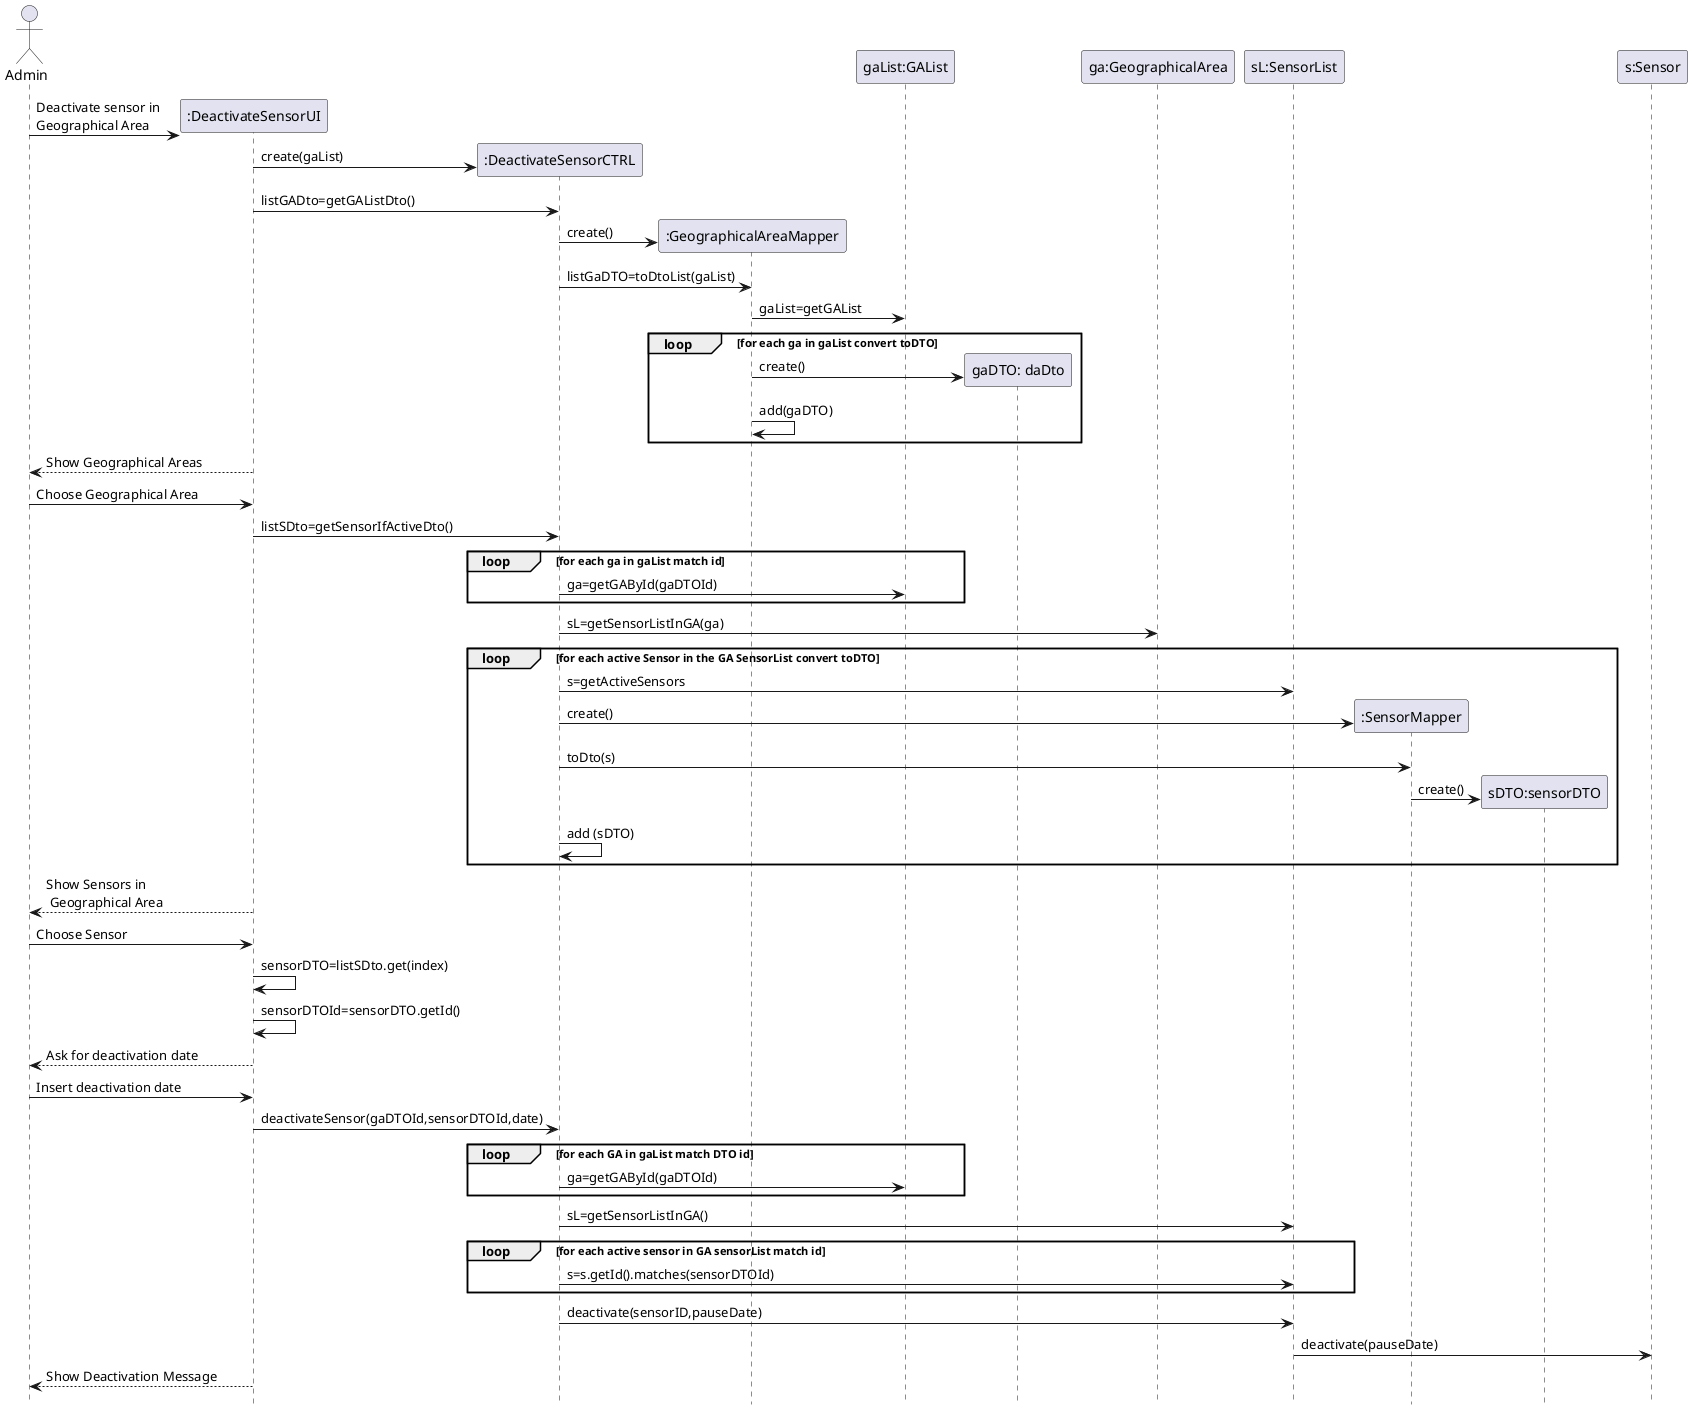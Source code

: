 @startuml
hidefootbox
actor Admin

create ":DeactivateSensorUI"
Admin -> ":DeactivateSensorUI":  Deactivate sensor in \nGeographical Area
create ":DeactivateSensorCTRL"
":DeactivateSensorUI" -> ":DeactivateSensorCTRL": create(gaList)

":DeactivateSensorUI" -> ":DeactivateSensorCTRL": listGADto=getGAListDto()

create ":GeographicalAreaMapper"
":DeactivateSensorCTRL"->":GeographicalAreaMapper":create()
":DeactivateSensorCTRL"->":GeographicalAreaMapper":listGaDTO=toDtoList(gaList)
":GeographicalAreaMapper" -> "gaList:GAList": gaList=getGAList

loop for each ga in gaList convert toDTO
create "gaDTO: daDto"
":GeographicalAreaMapper"->"gaDTO: daDto":create()
":GeographicalAreaMapper"->":GeographicalAreaMapper":add(gaDTO)
end

Admin <-- ":DeactivateSensorUI": Show Geographical Areas
Admin -> ":DeactivateSensorUI": Choose Geographical Area


":DeactivateSensorUI" -> ":DeactivateSensorCTRL": listSDto=getSensorIfActiveDto()
loop for each ga in gaList match id
":DeactivateSensorCTRL"->"gaList:GAList": ga=getGAById(gaDTOId)
end

":DeactivateSensorCTRL"->"ga:GeographicalArea":sL=getSensorListInGA(ga)

loop for each active Sensor in the GA SensorList convert toDTO
":DeactivateSensorCTRL" -> "sL:SensorList":s=getActiveSensors
create ":SensorMapper"
":DeactivateSensorCTRL"->":SensorMapper":create()
":DeactivateSensorCTRL"->":SensorMapper":toDto(s)
create "sDTO:sensorDTO"
":SensorMapper"->"sDTO:sensorDTO":create()
":DeactivateSensorCTRL" -> ":DeactivateSensorCTRL":add (sDTO)
end

Admin <-- ":DeactivateSensorUI": Show Sensors in\n Geographical Area
Admin -> ":DeactivateSensorUI": Choose Sensor

":DeactivateSensorUI" -> ":DeactivateSensorUI":sensorDTO=listSDto.get(index)
":DeactivateSensorUI" -> ":DeactivateSensorUI":sensorDTOId=sensorDTO.getId()

Admin <-- ":DeactivateSensorUI": Ask for deactivation date
Admin -> ":DeactivateSensorUI": Insert deactivation date

":DeactivateSensorUI" -> ":DeactivateSensorCTRL":deactivateSensor(gaDTOId,sensorDTOId,date)

loop for each GA in gaList match DTO id
":DeactivateSensorCTRL"->"gaList:GAList": ga=getGAById(gaDTOId)
end
":DeactivateSensorCTRL"->"sL:SensorList": sL=getSensorListInGA()
loop for each active sensor in GA sensorList match id
":DeactivateSensorCTRL"->"sL:SensorList": s=s.getId().matches(sensorDTOId)
end
":DeactivateSensorCTRL"->"sL:SensorList":deactivate(sensorID,pauseDate)
"sL:SensorList"->"s:Sensor":deactivate(pauseDate)


Admin <-- ":DeactivateSensorUI": Show Deactivation Message

@enduml